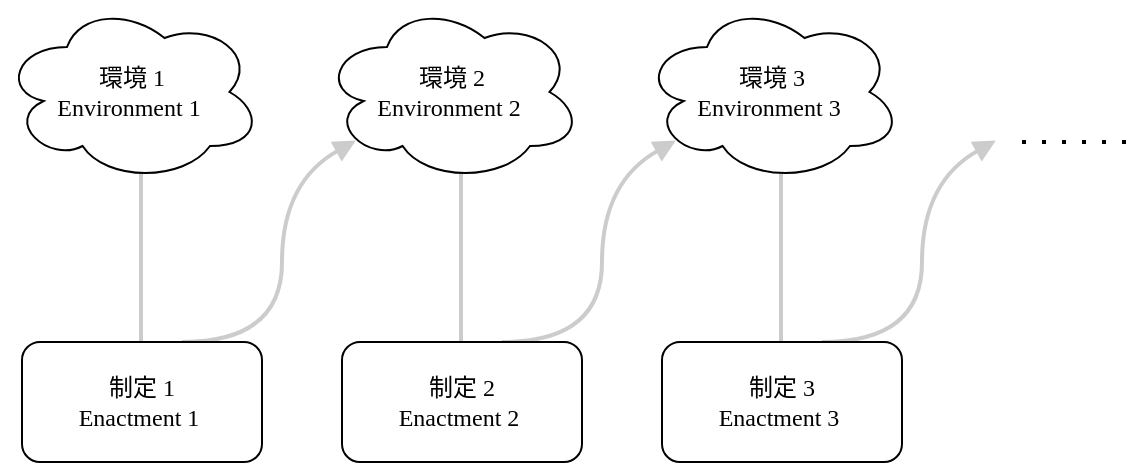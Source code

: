 <mxfile version="27.0.6">
  <diagram name="第1頁" id="7BvQk-bxPXkPBGm2gwmo">
    <mxGraphModel dx="854" dy="427" grid="1" gridSize="10" guides="1" tooltips="1" connect="1" arrows="1" fold="1" page="1" pageScale="1" pageWidth="1169" pageHeight="827" math="0" shadow="0">
      <root>
        <mxCell id="0" />
        <mxCell id="1" parent="0" />
        <mxCell id="0-MdYvm-MBJdV8fhec4m-18" value="" style="endArrow=none;dashed=1;html=1;dashPattern=1 4;strokeWidth=2;rounded=0;" edge="1" parent="1">
          <mxGeometry width="50" height="50" relative="1" as="geometry">
            <mxPoint x="800" y="190" as="sourcePoint" />
            <mxPoint x="860" y="190" as="targetPoint" />
          </mxGeometry>
        </mxCell>
        <mxCell id="0-MdYvm-MBJdV8fhec4m-20" value="" style="group" vertex="1" connectable="0" parent="1">
          <mxGeometry x="290" y="120" width="140" height="230" as="geometry" />
        </mxCell>
        <mxCell id="0-MdYvm-MBJdV8fhec4m-11" value="" style="endArrow=none;html=1;rounded=0;strokeColor=#CCCCCC;strokeWidth=2;" edge="1" parent="0-MdYvm-MBJdV8fhec4m-20">
          <mxGeometry width="50" height="50" relative="1" as="geometry">
            <mxPoint x="69.5" y="170" as="sourcePoint" />
            <mxPoint x="69.5" y="80" as="targetPoint" />
          </mxGeometry>
        </mxCell>
        <mxCell id="0-MdYvm-MBJdV8fhec4m-1" value="&lt;font face=&quot;標楷體&quot;&gt;環境 1&lt;/font&gt;&lt;div&gt;&lt;font face=&quot;標楷體&quot;&gt;Environment 1&amp;nbsp;&lt;/font&gt;&lt;/div&gt;" style="ellipse;shape=cloud;whiteSpace=wrap;html=1;" vertex="1" parent="0-MdYvm-MBJdV8fhec4m-20">
          <mxGeometry width="130" height="90" as="geometry" />
        </mxCell>
        <mxCell id="0-MdYvm-MBJdV8fhec4m-19" value="" style="curved=1;endArrow=block;html=1;rounded=0;entryX=0.13;entryY=0.77;entryDx=0;entryDy=0;entryPerimeter=0;strokeColor=#CCCCCC;strokeWidth=2;align=center;verticalAlign=middle;fontFamily=Helvetica;fontSize=11;fontColor=default;labelBackgroundColor=default;endFill=1;" edge="1" parent="0-MdYvm-MBJdV8fhec4m-20">
          <mxGeometry width="50" height="50" relative="1" as="geometry">
            <mxPoint x="90" y="170" as="sourcePoint" />
            <mxPoint x="176.9" y="69.3" as="targetPoint" />
            <Array as="points">
              <mxPoint x="140" y="170" />
              <mxPoint x="140" y="90" />
            </Array>
          </mxGeometry>
        </mxCell>
        <mxCell id="0-MdYvm-MBJdV8fhec4m-2" value="&lt;font face=&quot;標楷體&quot;&gt;制定 1&lt;/font&gt;&lt;div&gt;&lt;font face=&quot;標楷體&quot;&gt;Enactment 1&amp;nbsp;&lt;/font&gt;&lt;/div&gt;" style="rounded=1;whiteSpace=wrap;html=1;" vertex="1" parent="0-MdYvm-MBJdV8fhec4m-20">
          <mxGeometry x="10" y="170" width="120" height="60" as="geometry" />
        </mxCell>
        <mxCell id="0-MdYvm-MBJdV8fhec4m-24" value="" style="group" vertex="1" connectable="0" parent="1">
          <mxGeometry x="450" y="120" width="140" height="230" as="geometry" />
        </mxCell>
        <mxCell id="0-MdYvm-MBJdV8fhec4m-25" value="" style="endArrow=none;html=1;rounded=0;strokeColor=#CCCCCC;strokeWidth=2;" edge="1" parent="0-MdYvm-MBJdV8fhec4m-24">
          <mxGeometry width="50" height="50" relative="1" as="geometry">
            <mxPoint x="69.5" y="170" as="sourcePoint" />
            <mxPoint x="69.5" y="80" as="targetPoint" />
          </mxGeometry>
        </mxCell>
        <mxCell id="0-MdYvm-MBJdV8fhec4m-26" value="&lt;font face=&quot;標楷體&quot;&gt;環境 2&lt;/font&gt;&lt;div&gt;&lt;font face=&quot;標楷體&quot;&gt;Environment 2&amp;nbsp;&lt;/font&gt;&lt;/div&gt;" style="ellipse;shape=cloud;whiteSpace=wrap;html=1;" vertex="1" parent="0-MdYvm-MBJdV8fhec4m-24">
          <mxGeometry width="130" height="90" as="geometry" />
        </mxCell>
        <mxCell id="0-MdYvm-MBJdV8fhec4m-27" value="" style="curved=1;endArrow=block;html=1;rounded=0;entryX=0.13;entryY=0.77;entryDx=0;entryDy=0;entryPerimeter=0;strokeColor=#CCCCCC;strokeWidth=2;align=center;verticalAlign=middle;fontFamily=Helvetica;fontSize=11;fontColor=default;labelBackgroundColor=default;endFill=1;" edge="1" parent="0-MdYvm-MBJdV8fhec4m-24">
          <mxGeometry width="50" height="50" relative="1" as="geometry">
            <mxPoint x="90" y="170" as="sourcePoint" />
            <mxPoint x="176.9" y="69.3" as="targetPoint" />
            <Array as="points">
              <mxPoint x="140" y="170" />
              <mxPoint x="140" y="90" />
            </Array>
          </mxGeometry>
        </mxCell>
        <mxCell id="0-MdYvm-MBJdV8fhec4m-28" value="&lt;font face=&quot;標楷體&quot;&gt;制定 2&lt;/font&gt;&lt;div&gt;&lt;font face=&quot;標楷體&quot;&gt;Enactment 2&amp;nbsp;&lt;/font&gt;&lt;/div&gt;" style="rounded=1;whiteSpace=wrap;html=1;" vertex="1" parent="0-MdYvm-MBJdV8fhec4m-24">
          <mxGeometry x="10" y="170" width="120" height="60" as="geometry" />
        </mxCell>
        <mxCell id="0-MdYvm-MBJdV8fhec4m-29" value="" style="group" vertex="1" connectable="0" parent="1">
          <mxGeometry x="610" y="120" width="140" height="230" as="geometry" />
        </mxCell>
        <mxCell id="0-MdYvm-MBJdV8fhec4m-30" value="" style="endArrow=none;html=1;rounded=0;strokeColor=#CCCCCC;strokeWidth=2;" edge="1" parent="0-MdYvm-MBJdV8fhec4m-29">
          <mxGeometry width="50" height="50" relative="1" as="geometry">
            <mxPoint x="69.5" y="170" as="sourcePoint" />
            <mxPoint x="69.5" y="80" as="targetPoint" />
          </mxGeometry>
        </mxCell>
        <mxCell id="0-MdYvm-MBJdV8fhec4m-31" value="&lt;font face=&quot;標楷體&quot;&gt;環境 3&lt;/font&gt;&lt;div&gt;&lt;font face=&quot;標楷體&quot;&gt;Environment 3&amp;nbsp;&lt;/font&gt;&lt;/div&gt;" style="ellipse;shape=cloud;whiteSpace=wrap;html=1;" vertex="1" parent="0-MdYvm-MBJdV8fhec4m-29">
          <mxGeometry width="130" height="90" as="geometry" />
        </mxCell>
        <mxCell id="0-MdYvm-MBJdV8fhec4m-32" value="" style="curved=1;endArrow=block;html=1;rounded=0;entryX=0.13;entryY=0.77;entryDx=0;entryDy=0;entryPerimeter=0;strokeColor=#CCCCCC;strokeWidth=2;align=center;verticalAlign=middle;fontFamily=Helvetica;fontSize=11;fontColor=default;labelBackgroundColor=default;endFill=1;" edge="1" parent="0-MdYvm-MBJdV8fhec4m-29">
          <mxGeometry width="50" height="50" relative="1" as="geometry">
            <mxPoint x="90" y="170" as="sourcePoint" />
            <mxPoint x="176.9" y="69.3" as="targetPoint" />
            <Array as="points">
              <mxPoint x="140" y="170" />
              <mxPoint x="140" y="90" />
            </Array>
          </mxGeometry>
        </mxCell>
        <mxCell id="0-MdYvm-MBJdV8fhec4m-33" value="&lt;font face=&quot;標楷體&quot;&gt;制定 3&lt;/font&gt;&lt;div&gt;&lt;font face=&quot;標楷體&quot;&gt;Enactment 3&amp;nbsp;&lt;/font&gt;&lt;/div&gt;" style="rounded=1;whiteSpace=wrap;html=1;" vertex="1" parent="0-MdYvm-MBJdV8fhec4m-29">
          <mxGeometry x="10" y="170" width="120" height="60" as="geometry" />
        </mxCell>
      </root>
    </mxGraphModel>
  </diagram>
</mxfile>
